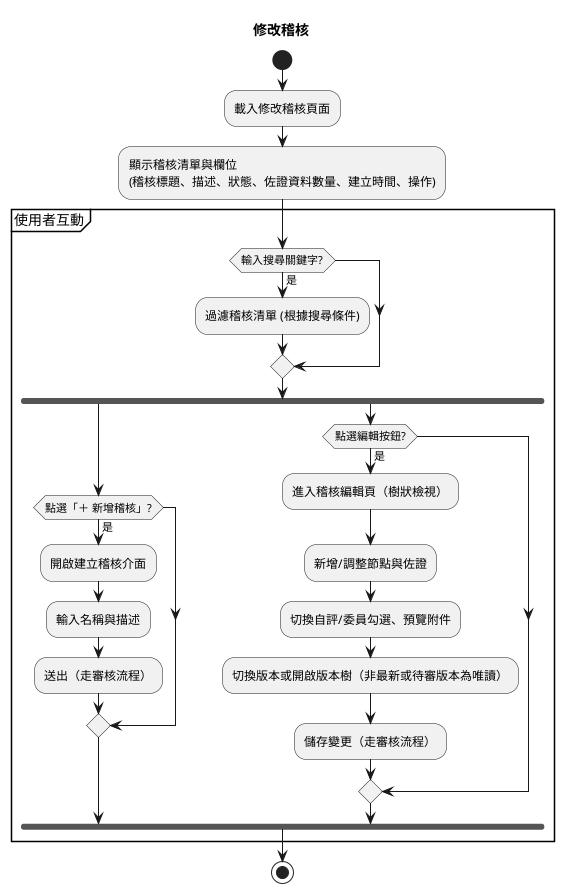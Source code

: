 @startuml
title 修改稽核
start

:載入修改稽核頁面;

:顯示稽核清單與欄位
(稽核標題、描述、狀態、佐證資料數量、建立時間、操作);

partition "使用者互動" {

    if (輸入搜尋關鍵字?) then (是)
        :過濾稽核清單 (根據搜尋條件);
    endif

    fork
        if (點選「＋ 新增稽核」?) then (是)
            :開啟建立稽核介面;
            :輸入名稱與描述;
            :送出（走審核流程）;
        endif
    fork again
        if (點選編輯按鈕?) then (是)
            :進入稽核編輯頁（樹狀檢視）;
            :新增/調整節點與佐證;
            :切換自評/委員勾選、預覽附件;
            :切換版本或開啟版本樹（非最新或待審版本為唯讀）;
            :儲存變更（走審核流程）;
        endif
    end fork
}

stop
@enduml
